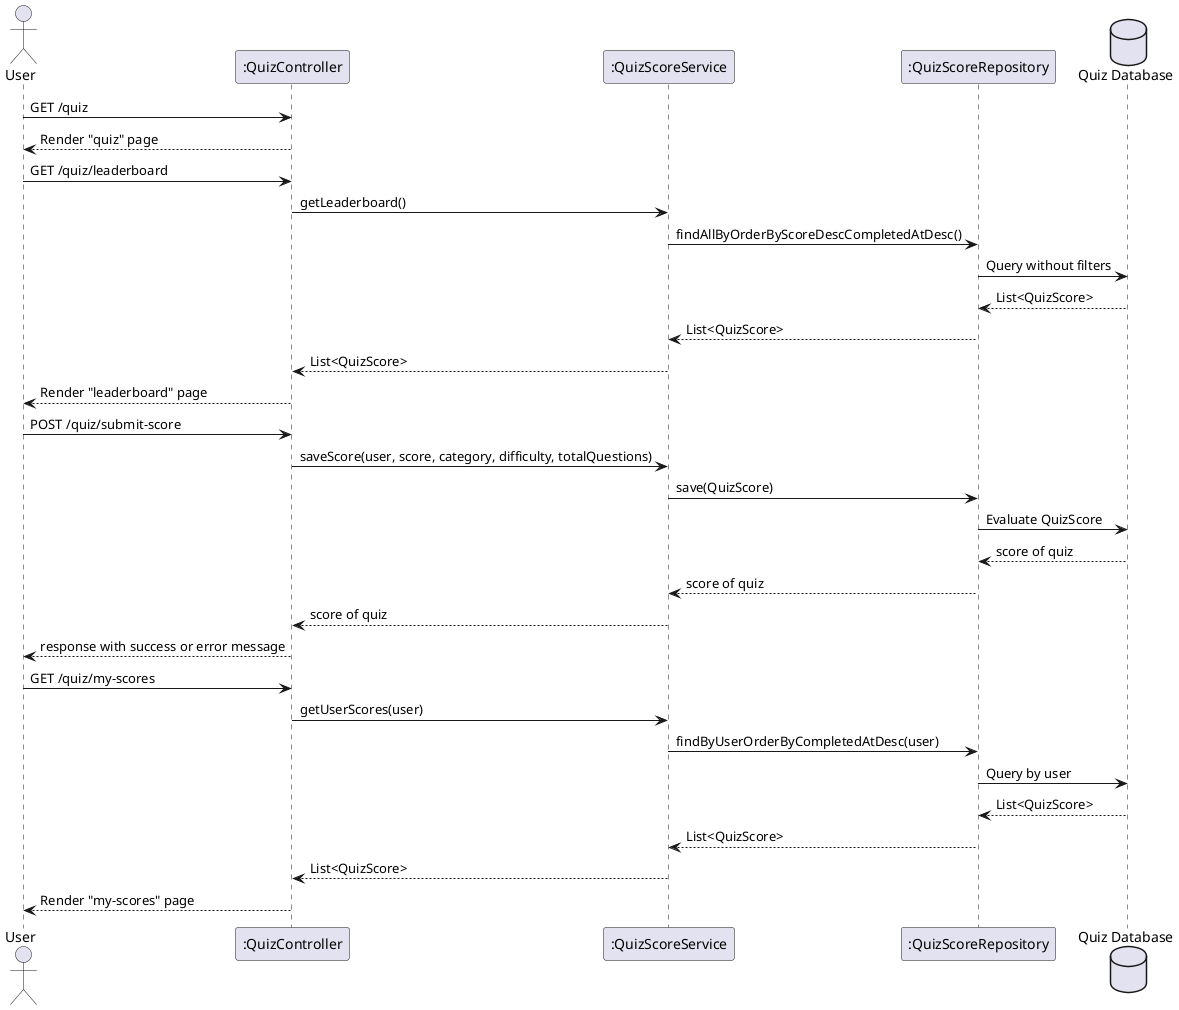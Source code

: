 @startuml
actor User
participant ":QuizController" as Controller
participant ":QuizScoreService" as Service
participant ":QuizScoreRepository" as Repository
database "Quiz Database" as Database

User -> Controller: GET /quiz
Controller --> User: Render "quiz" page

User -> Controller: GET /quiz/leaderboard
Controller -> Service: getLeaderboard()
Service -> Repository: findAllByOrderByScoreDescCompletedAtDesc()
Repository -> Database: Query without filters
Database --> Repository: List<QuizScore>
Repository --> Service: List<QuizScore>
Service --> Controller: List<QuizScore>
Controller --> User: Render "leaderboard" page

User -> Controller: POST /quiz/submit-score
Controller -> Service: saveScore(user, score, category, difficulty, totalQuestions)
Service -> Repository: save(QuizScore)
Repository -> Database: Evaluate QuizScore
Database --> Repository: score of quiz
Repository --> Service: score of quiz
Service --> Controller: score of quiz
Controller --> User: response with success or error message

User -> Controller: GET /quiz/my-scores
Controller -> Service: getUserScores(user)
Service -> Repository: findByUserOrderByCompletedAtDesc(user)
Repository -> Database: Query by user
Database --> Repository: List<QuizScore>
Repository --> Service: List<QuizScore>
Service --> Controller: List<QuizScore>
Controller --> User: Render "my-scores" page
@enduml
